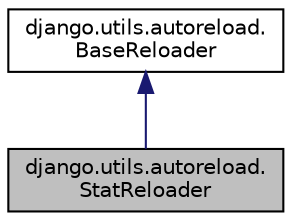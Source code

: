 digraph "django.utils.autoreload.StatReloader"
{
 // LATEX_PDF_SIZE
  edge [fontname="Helvetica",fontsize="10",labelfontname="Helvetica",labelfontsize="10"];
  node [fontname="Helvetica",fontsize="10",shape=record];
  Node1 [label="django.utils.autoreload.\lStatReloader",height=0.2,width=0.4,color="black", fillcolor="grey75", style="filled", fontcolor="black",tooltip=" "];
  Node2 -> Node1 [dir="back",color="midnightblue",fontsize="10",style="solid",fontname="Helvetica"];
  Node2 [label="django.utils.autoreload.\lBaseReloader",height=0.2,width=0.4,color="black", fillcolor="white", style="filled",URL="$classdjango_1_1utils_1_1autoreload_1_1_base_reloader.html",tooltip=" "];
}
